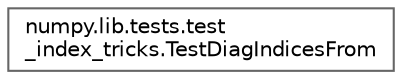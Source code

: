 digraph "Graphical Class Hierarchy"
{
 // LATEX_PDF_SIZE
  bgcolor="transparent";
  edge [fontname=Helvetica,fontsize=10,labelfontname=Helvetica,labelfontsize=10];
  node [fontname=Helvetica,fontsize=10,shape=box,height=0.2,width=0.4];
  rankdir="LR";
  Node0 [id="Node000000",label="numpy.lib.tests.test\l_index_tricks.TestDiagIndicesFrom",height=0.2,width=0.4,color="grey40", fillcolor="white", style="filled",URL="$d7/d2b/classnumpy_1_1lib_1_1tests_1_1test__index__tricks_1_1TestDiagIndicesFrom.html",tooltip=" "];
}
